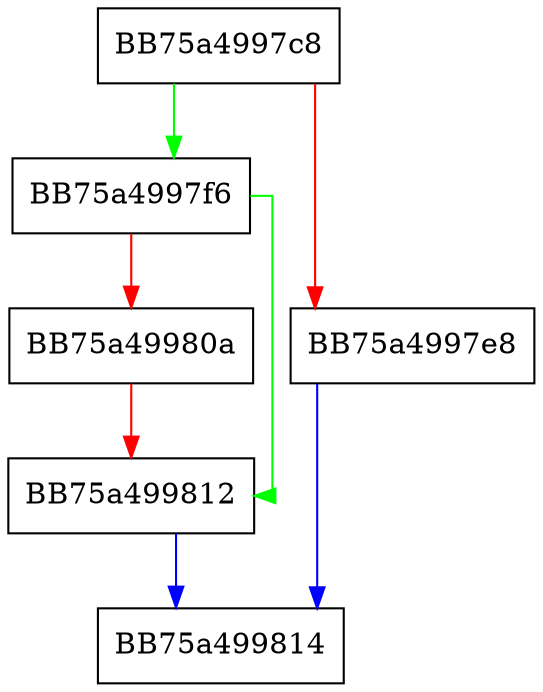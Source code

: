 digraph LoadAnomalyData {
  node [shape="box"];
  graph [splines=ortho];
  BB75a4997c8 -> BB75a4997f6 [color="green"];
  BB75a4997c8 -> BB75a4997e8 [color="red"];
  BB75a4997e8 -> BB75a499814 [color="blue"];
  BB75a4997f6 -> BB75a499812 [color="green"];
  BB75a4997f6 -> BB75a49980a [color="red"];
  BB75a49980a -> BB75a499812 [color="red"];
  BB75a499812 -> BB75a499814 [color="blue"];
}
